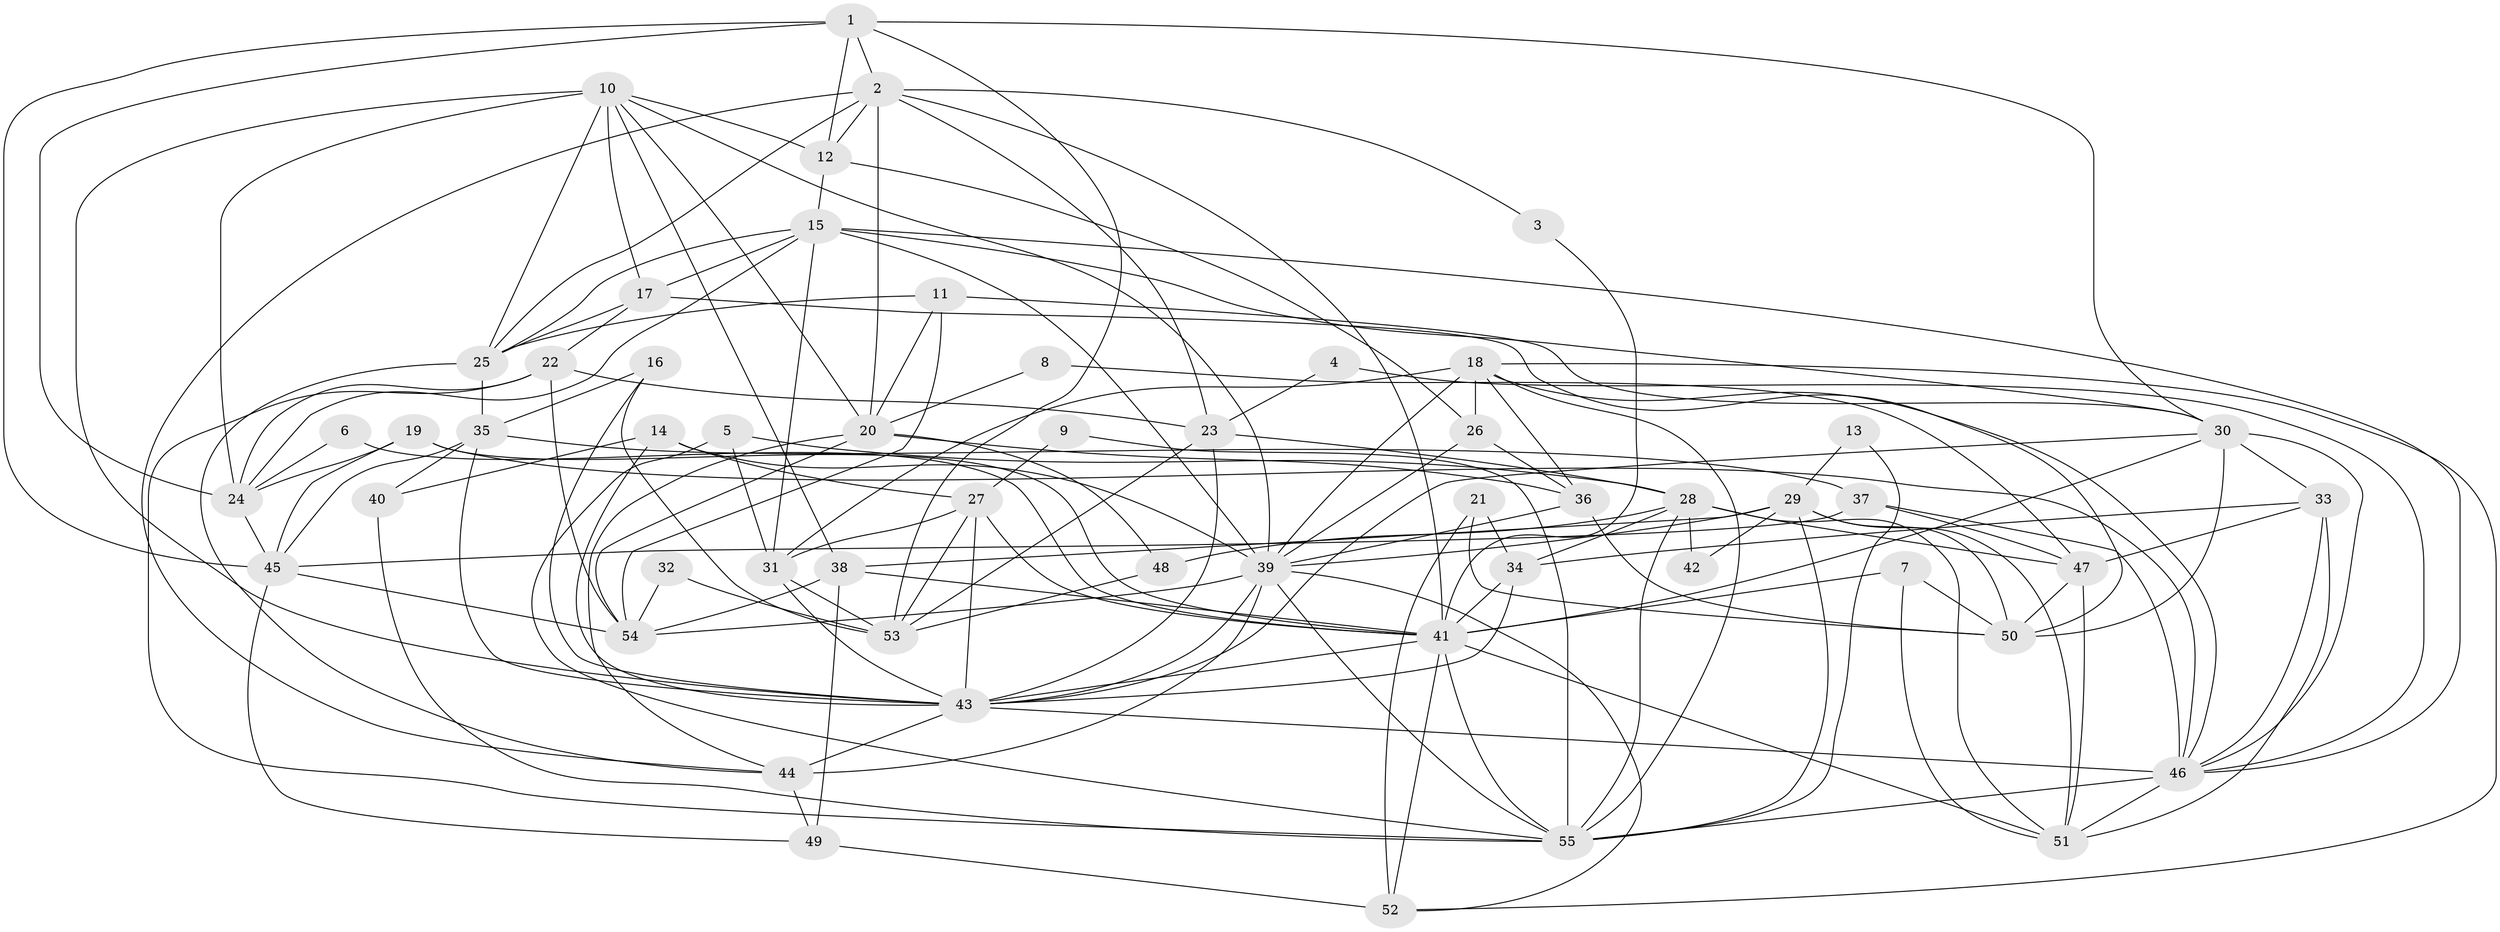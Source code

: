 // original degree distribution, {4: 0.20909090909090908, 5: 0.24545454545454545, 3: 0.2909090909090909, 6: 0.06363636363636363, 2: 0.13636363636363635, 7: 0.03636363636363636, 8: 0.00909090909090909, 9: 0.00909090909090909}
// Generated by graph-tools (version 1.1) at 2025/50/03/09/25 03:50:14]
// undirected, 55 vertices, 155 edges
graph export_dot {
graph [start="1"]
  node [color=gray90,style=filled];
  1;
  2;
  3;
  4;
  5;
  6;
  7;
  8;
  9;
  10;
  11;
  12;
  13;
  14;
  15;
  16;
  17;
  18;
  19;
  20;
  21;
  22;
  23;
  24;
  25;
  26;
  27;
  28;
  29;
  30;
  31;
  32;
  33;
  34;
  35;
  36;
  37;
  38;
  39;
  40;
  41;
  42;
  43;
  44;
  45;
  46;
  47;
  48;
  49;
  50;
  51;
  52;
  53;
  54;
  55;
  1 -- 2 [weight=1.0];
  1 -- 12 [weight=1.0];
  1 -- 24 [weight=1.0];
  1 -- 30 [weight=1.0];
  1 -- 45 [weight=1.0];
  1 -- 53 [weight=1.0];
  2 -- 3 [weight=1.0];
  2 -- 12 [weight=1.0];
  2 -- 20 [weight=1.0];
  2 -- 23 [weight=1.0];
  2 -- 25 [weight=1.0];
  2 -- 41 [weight=1.0];
  2 -- 44 [weight=1.0];
  3 -- 41 [weight=1.0];
  4 -- 23 [weight=1.0];
  4 -- 46 [weight=1.0];
  5 -- 28 [weight=1.0];
  5 -- 31 [weight=1.0];
  5 -- 55 [weight=1.0];
  6 -- 24 [weight=1.0];
  6 -- 41 [weight=1.0];
  7 -- 41 [weight=1.0];
  7 -- 50 [weight=1.0];
  7 -- 51 [weight=1.0];
  8 -- 20 [weight=1.0];
  8 -- 47 [weight=1.0];
  9 -- 27 [weight=1.0];
  9 -- 55 [weight=1.0];
  10 -- 12 [weight=1.0];
  10 -- 17 [weight=1.0];
  10 -- 20 [weight=1.0];
  10 -- 24 [weight=1.0];
  10 -- 25 [weight=1.0];
  10 -- 38 [weight=1.0];
  10 -- 39 [weight=1.0];
  10 -- 43 [weight=1.0];
  11 -- 20 [weight=1.0];
  11 -- 25 [weight=1.0];
  11 -- 30 [weight=1.0];
  11 -- 54 [weight=1.0];
  12 -- 15 [weight=1.0];
  12 -- 26 [weight=1.0];
  13 -- 29 [weight=1.0];
  13 -- 55 [weight=1.0];
  14 -- 27 [weight=1.0];
  14 -- 39 [weight=1.0];
  14 -- 40 [weight=1.0];
  14 -- 43 [weight=1.0];
  15 -- 17 [weight=1.0];
  15 -- 24 [weight=1.0];
  15 -- 25 [weight=1.0];
  15 -- 30 [weight=1.0];
  15 -- 31 [weight=1.0];
  15 -- 39 [weight=1.0];
  15 -- 46 [weight=1.0];
  16 -- 35 [weight=1.0];
  16 -- 43 [weight=1.0];
  16 -- 53 [weight=1.0];
  17 -- 22 [weight=1.0];
  17 -- 25 [weight=1.0];
  17 -- 50 [weight=1.0];
  18 -- 26 [weight=1.0];
  18 -- 31 [weight=1.0];
  18 -- 36 [weight=1.0];
  18 -- 39 [weight=1.0];
  18 -- 46 [weight=1.0];
  18 -- 52 [weight=1.0];
  18 -- 55 [weight=1.0];
  19 -- 24 [weight=1.0];
  19 -- 41 [weight=1.0];
  19 -- 45 [weight=1.0];
  19 -- 46 [weight=1.0];
  20 -- 36 [weight=1.0];
  20 -- 44 [weight=1.0];
  20 -- 48 [weight=1.0];
  20 -- 54 [weight=1.0];
  21 -- 34 [weight=1.0];
  21 -- 50 [weight=1.0];
  21 -- 52 [weight=1.0];
  22 -- 23 [weight=1.0];
  22 -- 24 [weight=1.0];
  22 -- 54 [weight=1.0];
  22 -- 55 [weight=1.0];
  23 -- 28 [weight=1.0];
  23 -- 43 [weight=1.0];
  23 -- 53 [weight=1.0];
  24 -- 45 [weight=1.0];
  25 -- 35 [weight=1.0];
  25 -- 44 [weight=1.0];
  26 -- 36 [weight=1.0];
  26 -- 39 [weight=1.0];
  27 -- 31 [weight=1.0];
  27 -- 41 [weight=1.0];
  27 -- 43 [weight=1.0];
  27 -- 53 [weight=1.0];
  28 -- 34 [weight=1.0];
  28 -- 42 [weight=1.0];
  28 -- 47 [weight=1.0];
  28 -- 48 [weight=1.0];
  28 -- 51 [weight=1.0];
  28 -- 55 [weight=1.0];
  29 -- 38 [weight=1.0];
  29 -- 39 [weight=1.0];
  29 -- 42 [weight=1.0];
  29 -- 50 [weight=1.0];
  29 -- 51 [weight=1.0];
  29 -- 55 [weight=1.0];
  30 -- 33 [weight=1.0];
  30 -- 41 [weight=1.0];
  30 -- 43 [weight=1.0];
  30 -- 46 [weight=1.0];
  30 -- 50 [weight=1.0];
  31 -- 43 [weight=1.0];
  31 -- 53 [weight=2.0];
  32 -- 53 [weight=1.0];
  32 -- 54 [weight=1.0];
  33 -- 34 [weight=1.0];
  33 -- 46 [weight=1.0];
  33 -- 47 [weight=1.0];
  33 -- 51 [weight=1.0];
  34 -- 41 [weight=2.0];
  34 -- 43 [weight=1.0];
  35 -- 37 [weight=1.0];
  35 -- 40 [weight=1.0];
  35 -- 43 [weight=1.0];
  35 -- 45 [weight=1.0];
  36 -- 39 [weight=1.0];
  36 -- 50 [weight=1.0];
  37 -- 45 [weight=1.0];
  37 -- 46 [weight=2.0];
  37 -- 47 [weight=1.0];
  38 -- 41 [weight=1.0];
  38 -- 49 [weight=1.0];
  38 -- 54 [weight=1.0];
  39 -- 43 [weight=1.0];
  39 -- 44 [weight=1.0];
  39 -- 52 [weight=1.0];
  39 -- 54 [weight=1.0];
  39 -- 55 [weight=1.0];
  40 -- 55 [weight=1.0];
  41 -- 43 [weight=1.0];
  41 -- 51 [weight=1.0];
  41 -- 52 [weight=1.0];
  41 -- 55 [weight=1.0];
  43 -- 44 [weight=2.0];
  43 -- 46 [weight=2.0];
  44 -- 49 [weight=1.0];
  45 -- 49 [weight=1.0];
  45 -- 54 [weight=1.0];
  46 -- 51 [weight=1.0];
  46 -- 55 [weight=1.0];
  47 -- 50 [weight=1.0];
  47 -- 51 [weight=1.0];
  48 -- 53 [weight=1.0];
  49 -- 52 [weight=1.0];
}
